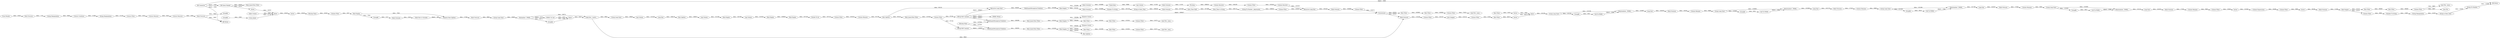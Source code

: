 digraph {
	"-6078638642713380269_345" [label="Column Rename"]
	"-4991063688163341346_236" [label="Double To Int"]
	"-6078638642713380269_347" [label="Math Formula"]
	"170780259754366782_222" [label="Line Plot"]
	"7025432011103552182_173" [label=GroupBy]
	"4657999793158749332_302" [label="Rule Engine"]
	"7025432011103552182_166" [label="Group Loop Start"]
	"-2418955609964947607_318" [label="Math Formula"]
	"-2418955609964947607_315" [label="Column Filter"]
	"-5917508020515154070_175" [label="Cell To PMML"]
	"4657999793158749332_291" [label="Column Filter"]
	"4657999793158749332_293" [label="PMML Writer"]
	"4657999793158749332_307" [label="Numeric Scorer"]
	"170780259754366782_352" [label="DB Writer"]
	"-6078638642713380269_344" [label="Column Filter"]
	"-4991063688163341346_31" [label="Group Loop Start"]
	"641999877708054457_8" [label=Joiner]
	"170780259754366782_294" [label="Row Filter"]
	"4657999793158749332_318" [label="Row Filter"]
	"2666703738156231269_190" [label="Column Expressions"]
	"3591497660722489565_182" [label="Column Filter"]
	"-4991063688163341346_185" [label="Row Splitter"]
	"170780259754366782_236" [label="Row Filter"]
	"-2418955609964947607_301" [label="String To Number _deprecated_"]
	"170780259754366782_188" [label="Line Plot _local_"]
	"4657999793158749332_320" [label="Row Filter"]
	"2666703738156231269_199" [label="Row Filter"]
	"-4991063688163341346_208" [label="Rule Engine"]
	"170780259754366782_4" [label="DB Query Reader"]
	"-4991063688163341346_207" [label="Rule Engine"]
	"-4408497332582569624_166" [label="Group Loop Start"]
	"170780259754366782_310" [label="DB Writer"]
	"-2418955609964947607_159" [label="Column Filter"]
	"641999877708054457_239" [label="Rule Engine"]
	"170780259754366782_301" [label="Rule_based Row Filter"]
	"-6078638642713380269_341" [label="Excel Reader"]
	"4657999793158749332_303" [label="RProp MLP Learner"]
	"170780259754366782_313" [label=GroupBy]
	"-4991063688163341346_209" [label="Column Filter"]
	"170780259754366782_340" [label="String To Number"]
	"-4408497332582569624_173" [label=GroupBy]
	"-1126348427418840741_166" [label="Group Loop Start"]
	"-4408497332582569624_179" [label="Loop End"]
	"4657999793158749332_323" [label="Line Plot _local_"]
	"7025432011103552182_171" [label="PMML To Cell"]
	"2666703738156231269_198" [label="Row Filter"]
	"4657999793158749332_278" [label="Rule_based Row Filter"]
	"-2418955609964947607_319" [label="Column Filter"]
	"-6078638642713380269_342" [label="Math Formula"]
	"-2418955609964947607_324" [label="Column Resorter"]
	"-2418955609964947607_65" [label="Recursive Loop End"]
	"4657999793158749332_319" [label="Column Filter"]
	"2619765376885493168_175" [label="Cell To PMML"]
	"-2418955609964947607_295" [label="Date_Time Shift"]
	"641999877708054457_9" [label=GroupBy]
	"170780259754366782_228" [label=GroupBy]
	"641999877708054457_2" [label=Sorter]
	"2619765376885493168_169" [label="Math Formula"]
	"-1126348427418840741_173" [label=GroupBy]
	"3591497660722489565_192" [label="Java Snippet"]
	"-1126348427418840741_176" [label="Denormalizer _PMML_"]
	"4657999793158749332_304" [label="MultiLayerPerceptron Predictor"]
	"170780259754366782_347" [label="Table Row to Variable"]
	"-2418955609964947607_64" [label="Recursive Loop Start"]
	"641999877708054457_11" [label="Cross Joiner"]
	"4657999793158749332_288" [label="Numeric Scorer"]
	"-4408497332582569624_176" [label="Denormalizer _PMML_"]
	"-5917508020515154070_166" [label="Group Loop Start"]
	"3591497660722489565_179" [label="Math Formula"]
	"-1126348427418840741_169" [label="Math Formula"]
	"-2418955609964947607_292" [label="Rule Engine"]
	"-4991063688163341346_234" [label="Lag Column"]
	"2666703738156231269_183" [label="Column Rename"]
	"-2418955609964947607_320" [label=Unpivoting]
	"641999877708054457_208" [label="Column Filter"]
	"170780259754366782_319" [label="String Manipulation"]
	"4657999793158749332_296" [label="Rule_based Row Filter"]
	"170780259754366782_200" [label="Column Filter"]
	"170780259754366782_237" [label="Row Filter"]
	"2666703738156231269_200" [label=Sorter]
	"4657999793158749332_197" [label="Column Filter"]
	"7025432011103552182_174" [label=Joiner]
	"-2418955609964947607_293" [label="String to Date_Time"]
	"170780259754366782_316" [label="Rule Engine"]
	"4657999793158749332_305" [label="Rule_based Row Filter"]
	"170780259754366782_218" [label="Column Filter"]
	"-4991063688163341346_204" [label="Row Splitter"]
	"2666703738156231269_187" [label="Column Rename"]
	"170780259754366782_298" [label="Row Filter"]
	"3591497660722489565_301" [label=Sorter]
	"-2418955609964947607_321" [label="Lag Column"]
	"-4991063688163341346_235" [label="Rule Engine"]
	"-2418955609964947607_322" [label="Math Formula"]
	"-6078638642713380269_352" [label="String Manipulation"]
	"170780259754366782_193" [label=Concatenate]
	"4657999793158749332_290" [label="Row Filter"]
	"-2418955609964947607_172" [label="Column Resorter"]
	"170780259754366782_172" [label="Numeric Row Splitter"]
	"170780259754366782_7" [label="Table Creator"]
	"170780259754366782_317" [label="Math Formula"]
	"2619765376885493168_173" [label=GroupBy]
	"4657999793158749332_284" [label="Missing Value"]
	"2619765376885493168_166" [label="Group Loop Start"]
	"4657999793158749332_292" [label="Row Splitter"]
	"7025432011103552182_169" [label="Math Formula"]
	"-4991063688163341346_210" [label="Column Rename"]
	"-5917508020515154070_173" [label=GroupBy]
	"-5917508020515154070_176" [label="Denormalizer _PMML_"]
	"2666703738156231269_201" [label=Sorter]
	"170780259754366782_15" [label="DB Connector"]
	"4657999793158749332_294" [label="Row Filter"]
	"-4991063688163341346_30" [label="Loop End"]
	"4657999793158749332_289" [label="Line Plot _local_"]
	"2666703738156231269_194" [label="Column Rename"]
	"-2418955609964947607_317" [label="Number To String"]
	"170780259754366782_351" [label="Math Formula"]
	"-4991063688163341346_206" [label="Lag Column"]
	"170780259754366782_339" [label="Number To String"]
	"-6078638642713380269_351" [label="Column Combiner"]
	"-2418955609964947607_314" [label="Math Formula"]
	"2666703738156231269_193" [label="Column Filter"]
	"7025432011103552182_172" [label="Loop End _2 ports_"]
	"3591497660722489565_300" [label="Column Filter"]
	"-1126348427418840741_179" [label="Loop End"]
	"2666703738156231269_185" [label=Sorter]
	"-2418955609964947607_323" [label=Pivoting]
	"-2418955609964947607_306" [label="Math Formula"]
	"2619765376885493168_179" [label="Loop End"]
	"2666703738156231269_184" [label="Column Rename"]
	"170780259754366782_18" [label=Sorter]
	"4657999793158749332_306" [label="Rule Engine"]
	"-6078638642713380269_343" [label="String Manipulation"]
	"-2418955609964947607_52" [label="MultiLayerPerceptron Predictor"]
	"641999877708054457_12" [label="Missing Value"]
	"-2418955609964947607_298" [label="Date_Time to String"]
	"170780259754366782_293" [label="String to Date_Time"]
	"-5917508020515154070_179" [label="Loop End"]
	"2666703738156231269_178" [label=Joiner]
	"4657999793158749332_177" [label="RProp MLP Learner"]
	"-4408497332582569624_175" [label="Cell To PMML"]
	"-6078638642713380269_346" [label="Column Resorter"]
	"170780259754366782_216" [label="Line Plot _local_"]
	"-5917508020515154070_169" [label="Math Formula"]
	"3591497660722489565_197" [label="Column Filter"]
	"4657999793158749332_283" [label="MultiLayerPerceptron Predictor"]
	"170780259754366782_318" [label="Column Filter"]
	"7025432011103552182_170" [label="Normalizer _PMML_"]
	"2619765376885493168_176" [label="Denormalizer _PMML_"]
	"-4991063688163341346_165" [label="Lag Column"]
	"-4408497332582569624_169" [label="Math Formula"]
	"-2418955609964947607_316" [label="Math Formula"]
	"-1126348427418840741_175" [label="Cell To PMML"]
	"3591497660722489565_192" -> "3591497660722489565_197" [label="data: : 125121"]
	"-2418955609964947607_301" -> "-2418955609964947607_319" [label="data: : 106854"]
	"-4991063688163341346_210" -> "-4991063688163341346_204" [label="data: : 91739"]
	"2666703738156231269_190" -> "3591497660722489565_300" [label="data: : 24569"]
	"4657999793158749332_278" -> "4657999793158749332_197" [label="data: : 147054"]
	"-4408497332582569624_175" -> "-4408497332582569624_176" [label="object: : 2346"]
	"-2418955609964947607_315" -> "170780259754366782_193" [label="data: : 102071"]
	"-4408497332582569624_166" -> "-4408497332582569624_176" [label="data: : 132230"]
	"-5917508020515154070_173" -> "-5917508020515154070_175" [label="data: : 3621"]
	"-4408497332582569624_173" -> "-4408497332582569624_175" [label="data: : 3621"]
	"2666703738156231269_199" -> "2666703738156231269_201" [label="data: : 5419"]
	"7025432011103552182_170" -> "7025432011103552182_172" [label="data: : 18474"]
	"2666703738156231269_193" -> "2666703738156231269_185" [label="data: : 10564"]
	"641999877708054457_239" -> "170780259754366782_228" [label="data: : 7956"]
	"170780259754366782_316" -> "170780259754366782_318" [label="data: : 13110"]
	"-4991063688163341346_209" -> "-4991063688163341346_210" [label="data: : 101014"]
	"3591497660722489565_182" -> "3591497660722489565_192" [label="data: : 102107"]
	"-6078638642713380269_344" -> "-6078638642713380269_345" [label="data: : 5014"]
	"7025432011103552182_174" -> "7025432011103552182_172" [label="data: : 4537"]
	"170780259754366782_218" -> "170780259754366782_216" [label="data: : 6697"]
	"2666703738156231269_185" -> "2666703738156231269_190" [label="data: : 131945"]
	"-6078638642713380269_341" -> "-6078638642713380269_342" [label="data: : 16287"]
	"2619765376885493168_169" -> "2666703738156231269_187" [label="data: : 17342"]
	"-4991063688163341346_204" -> "-2418955609964947607_64" [label="data: : 93155"]
	"641999877708054457_12" -> "641999877708054457_208" [label="data: : 18162"]
	"4657999793158749332_319" -> "4657999793158749332_323" [label="data: : 21072"]
	"170780259754366782_236" -> "170780259754366782_294" [label="data: : 163062"]
	"-2418955609964947607_292" -> "-2418955609964947607_316" [label="data: : 105365"]
	"170780259754366782_339" -> "170780259754366782_319" [label="data: : 13697"]
	"-2418955609964947607_293" -> "-2418955609964947607_318" [label="data: : 106420"]
	"170780259754366782_15" -> "170780259754366782_4" [label="object: : 3566"]
	"-2418955609964947607_318" -> "-2418955609964947607_295" [label="data: : 107359"]
	"7025432011103552182_172" -> "-4991063688163341346_31" [label="data: : 9642"]
	"-5917508020515154070_175" -> "-5917508020515154070_176" [label="object: : 2346"]
	"-2418955609964947607_319" -> "-2418955609964947607_65" [label="data: : 105057"]
	"-5917508020515154070_166" -> "-5917508020515154070_173" [label="data: : 132803"]
	"2666703738156231269_194" -> "2619765376885493168_166" [label="data: : 9491"]
	"2666703738156231269_198" -> "2666703738156231269_200" [label="data: : 40571"]
	"4657999793158749332_197" -> "4657999793158749332_303" [label="data: : 97245"]
	"170780259754366782_4" -> "170780259754366782_18" [label="data: : 14020"]
	"641999877708054457_2" -> "641999877708054457_12" [label="data: : 18163"]
	"-5917508020515154070_169" -> "2666703738156231269_184" [label="data: : 17533"]
	"170780259754366782_340" -> "170780259754366782_310" [label="data: : 15348"]
	"-4991063688163341346_206" -> "-4991063688163341346_207" [label="data: : 151200"]
	"-4408497332582569624_169" -> "2666703738156231269_183" [label="data: : 14534"]
	"7025432011103552182_170" -> "7025432011103552182_173" [label="data: : 18474"]
	"4657999793158749332_197" -> "4657999793158749332_177" [label="data: : 97245"]
	"2666703738156231269_187" -> "2666703738156231269_193" [label="data: : 9491"]
	"2619765376885493168_179" -> "2619765376885493168_169" [label="data: : 141610"]
	"7025432011103552182_171" -> "7025432011103552182_174" [label="data: : 2870"]
	"4657999793158749332_306" -> "4657999793158749332_307" [label="data: : 108399"]
	"-2418955609964947607_321" -> "-2418955609964947607_322" [label="data: : 11230"]
	"-4408497332582569624_176" -> "-4408497332582569624_179" [label="data: : 132997"]
	"-1126348427418840741_179" -> "-1126348427418840741_169" [label="data: : 141637"]
	"170780259754366782_193" -> "3591497660722489565_179" [label="data: : 92933"]
	"7025432011103552182_169" -> "7025432011103552182_166" [label="data: : 8983"]
	"7025432011103552182_166" -> "7025432011103552182_170" [label="data: : 18402"]
	"170780259754366782_293" -> "170780259754366782_340" [label="data: : 15628"]
	"-4991063688163341346_165" -> "-4991063688163341346_30" [label="data: : 152334"]
	"-5917508020515154070_176" -> "-5917508020515154070_179" [label="data: : 132306"]
	"-1126348427418840741_176" -> "-1126348427418840741_179" [label="data: : 131709"]
	"2619765376885493168_166" -> "2619765376885493168_176" [label="data: : 132000"]
	"-6078638642713380269_347" -> "170780259754366782_352" [label="data: : 7909"]
	"-2418955609964947607_324" -> "-2418955609964947607_159" [label="data: : 104539"]
	"4657999793158749332_318" -> "4657999793158749332_320" [label="data: : 153241"]
	"641999877708054457_208" -> "641999877708054457_239" [label="data: : 5037"]
	"4657999793158749332_291" -> "4657999793158749332_289" [label="data: : 21071"]
	"-2418955609964947607_64" -> "-2418955609964947607_52" [label="data: : 95839"]
	"-2418955609964947607_306" -> "-2418955609964947607_320" [label="data: : 105888"]
	"-4991063688163341346_208" -> "-4991063688163341346_236" [label="data: : 107234"]
	"4657999793158749332_294" -> "4657999793158749332_291" [label="data: : 153291"]
	"-2418955609964947607_323" -> "-2418955609964947607_324" [label="data: : 306810"]
	"4657999793158749332_290" -> "4657999793158749332_294" [label="data: : 153290"]
	"-6078638642713380269_345" -> "-6078638642713380269_346" [label="data: : 4455"]
	"-6078638642713380269_346" -> "-6078638642713380269_347" [label="data: : 5004"]
	"-2418955609964947607_295" -> "-2418955609964947607_298" [label="data: : 107386"]
	"4657999793158749332_305" -> "4657999793158749332_306" [label="data: : 153241"]
	"-2418955609964947607_159" -> "-2418955609964947607_172" [label="data: : 103505"]
	"3591497660722489565_300" -> "3591497660722489565_301" [label="data: : 9995"]
	"2666703738156231269_184" -> "-1126348427418840741_166" [label="data: : 9498"]
	"4657999793158749332_303" -> "4657999793158749332_304" [label="object: : 509457"]
	"170780259754366782_193" -> "170780259754366782_236" [label="data: : 92933"]
	"170780259754366782_7" -> "641999877708054457_8" [label="data: : 9081"]
	"4657999793158749332_302" -> "4657999793158749332_292" [label="data: : 108393"]
	"-4991063688163341346_185" -> "-4991063688163341346_206" [label="data: : 149675"]
	"-2418955609964947607_316" -> "-2418955609964947607_317" [label="data: : 105886"]
	"4657999793158749332_296" -> "4657999793158749332_302" [label="data: : 153292"]
	"-4991063688163341346_204" -> "4657999793158749332_278" [label="data: : 93155"]
	"170780259754366782_351" -> "170780259754366782_347" [label="data: : 3100"]
	"641999877708054457_9" -> "641999877708054457_11" [label="data: : 3300"]
	"170780259754366782_18" -> "641999877708054457_8" [label="data: : 14019"]
	"2666703738156231269_183" -> "-5917508020515154070_166" [label="data: : 9489"]
	"-2418955609964947607_322" -> "-2418955609964947607_323" [label="data: : 11161"]
	"4657999793158749332_177" -> "4657999793158749332_283" [label="object: : 128820"]
	"3591497660722489565_301" -> "170780259754366782_317" [label="data: : 30336"]
	"170780259754366782_228" -> "170780259754366782_351" [label="data: : 2537"]
	"-1126348427418840741_173" -> "-1126348427418840741_175" [label="data: : 3619"]
	"-2418955609964947607_292" -> "-2418955609964947607_306" [label="data: : 105365"]
	"-1126348427418840741_175" -> "-1126348427418840741_176" [label="object: : 2346"]
	"-2418955609964947607_320" -> "-2418955609964947607_321" [label="data: : 9948"]
	"4657999793158749332_283" -> "4657999793158749332_296" [label="data: : 108393"]
	"-4991063688163341346_235" -> "-4991063688163341346_208" [label="data: : 104935"]
	"4657999793158749332_306" -> "4657999793158749332_318" [label="data: : 108399"]
	"170780259754366782_319" -> "170780259754366782_293" [label="data: : 14192"]
	"-6078638642713380269_342" -> "-6078638642713380269_343" [label="data: : 7701"]
	"4657999793158749332_304" -> "4657999793158749332_305" [label="data: : 108399"]
	"2619765376885493168_176" -> "2619765376885493168_179" [label="data: : 131514"]
	"-1126348427418840741_166" -> "-1126348427418840741_176" [label="data: : 132168"]
	"-2418955609964947607_52" -> "-2418955609964947607_292" [label="data: : 105366"]
	"-6078638642713380269_347" -> "170780259754366782_313" [label="data: : 7909"]
	"2619765376885493168_175" -> "2619765376885493168_176" [label="object: : 2346"]
	"4657999793158749332_303" -> "4657999793158749332_293" [label="object: : 509457"]
	"-6078638642713380269_351" -> "-6078638642713380269_352" [label="data: : 11585"]
	"3591497660722489565_179" -> "3591497660722489565_182" [label="data: : 110100"]
	"-6078638642713380269_352" -> "-6078638642713380269_344" [label="data: : 12158"]
	"170780259754366782_200" -> "170780259754366782_188" [label="data: : 74531"]
	"2666703738156231269_201" -> "2666703738156231269_178" [label="data: : 3964"]
	"4657999793158749332_302" -> "4657999793158749332_288" [label="data: : 108393"]
	"170780259754366782_15" -> "170780259754366782_352" [label="object: : 3566"]
	"-4991063688163341346_207" -> "-4991063688163341346_234" [label="data: : 103799"]
	"-4991063688163341346_30" -> "-4991063688163341346_185" [label="data: : 246579"]
	"2619765376885493168_166" -> "2619765376885493168_173" [label="data: : 132000"]
	"-2418955609964947607_317" -> "-2418955609964947607_293" [label="data: : 105744"]
	"170780259754366782_237" -> "170780259754366782_298" [label="data: : 30649"]
	"641999877708054457_8" -> "641999877708054457_2" [label="data: : 18163"]
	"641999877708054457_11" -> "641999877708054457_8" [label="data: : 11770"]
	"2666703738156231269_200" -> "2666703738156231269_178" [label="data: : 40571"]
	"7025432011103552182_170" -> "7025432011103552182_171" [label="object: : 2374"]
	"170780259754366782_4" -> "170780259754366782_301" [label="data: : 14020"]
	"-2418955609964947607_65" -> "-2418955609964947607_314" [label="data: : 105242"]
	"170780259754366782_15" -> "170780259754366782_310" [label="object: : 3566"]
	"4657999793158749332_303" -> "-2418955609964947607_64" [label="object: : 509457"]
	"4657999793158749332_284" -> "4657999793158749332_283" [label="data: : 147054"]
	"4657999793158749332_302" -> "4657999793158749332_290" [label="data: : 108393"]
	"-6078638642713380269_343" -> "-6078638642713380269_351" [label="data: : 8364"]
	"-4408497332582569624_179" -> "-4408497332582569624_169" [label="data: : 142876"]
	"-1126348427418840741_169" -> "2666703738156231269_194" [label="data: : 17444"]
	"4657999793158749332_303" -> "170780259754366782_193" [label="object: : 509457"]
	"170780259754366782_218" -> "170780259754366782_222" [label="data: : 6697"]
	"4657999793158749332_320" -> "4657999793158749332_319" [label="data: : 153241"]
	"-5917508020515154070_166" -> "-5917508020515154070_176" [label="data: : 132803"]
	"170780259754366782_294" -> "170780259754366782_200" [label="data: : 163062"]
	"170780259754366782_317" -> "170780259754366782_316" [label="data: : 11384"]
	"170780259754366782_316" -> "170780259754366782_237" [label="data: : 13110"]
	"7025432011103552182_172" -> "3591497660722489565_179" [label="data: : 9642"]
	"-4991063688163341346_31" -> "-4991063688163341346_165" [label="data: : 19643"]
	"-4991063688163341346_234" -> "-4991063688163341346_235" [label="data: : 152353"]
	"170780259754366782_172" -> "7025432011103552182_169" [label="data: : 17264"]
	"-1126348427418840741_166" -> "-1126348427418840741_173" [label="data: : 132168"]
	"3591497660722489565_197" -> "2666703738156231269_198" [label="data: : 8108"]
	"-4991063688163341346_236" -> "-4991063688163341346_209" [label="data: : 107215"]
	"-5917508020515154070_179" -> "-5917508020515154070_169" [label="data: : 142176"]
	"2619765376885493168_173" -> "2619765376885493168_175" [label="data: : 3622"]
	"170780259754366782_318" -> "170780259754366782_339" [label="data: : 9993"]
	"641999877708054457_239" -> "170780259754366782_172" [label="data: : 7956"]
	"7025432011103552182_173" -> "7025432011103552182_174" [label="data: : 3300"]
	"170780259754366782_347" -> "170780259754366782_172" [label="object: : 288"]
	"-2418955609964947607_314" -> "-2418955609964947607_315" [label="data: : 104808"]
	"-2418955609964947607_172" -> "-2418955609964947607_65" [label="data: : 103505"]
	"-4408497332582569624_166" -> "-4408497332582569624_173" [label="data: : 132230"]
	"4657999793158749332_284" -> "4657999793158749332_304" [label="data: : 147054"]
	"170780259754366782_298" -> "170780259754366782_218" [label="data: : 30649"]
	"2666703738156231269_178" -> "-4408497332582569624_166" [label="data: : 132230"]
	"-2418955609964947607_298" -> "-2418955609964947607_301" [label="data: : 106713"]
	rankdir=LR
}
